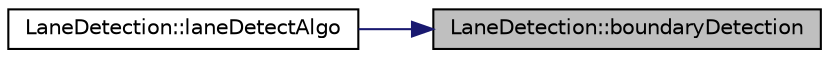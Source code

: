 digraph "LaneDetection::boundaryDetection"
{
 // LATEX_PDF_SIZE
  edge [fontname="Helvetica",fontsize="10",labelfontname="Helvetica",labelfontsize="10"];
  node [fontname="Helvetica",fontsize="10",shape=record];
  rankdir="RL";
  Node1 [label="LaneDetection::boundaryDetection",height=0.2,width=0.4,color="black", fillcolor="grey75", style="filled", fontcolor="black",tooltip="Identify's the starting position of the lanes in the current frame."];
  Node1 -> Node2 [dir="back",color="midnightblue",fontsize="10",style="solid",fontname="Helvetica"];
  Node2 [label="LaneDetection::laneDetectAlgo",height=0.2,width=0.4,color="black", fillcolor="white", style="filled",URL="$class_lane_detection.html#a0f67f11589b578831c55018f374ee354",tooltip="Main function executing the preprocessing routine and calling necessary functions for detecting lanes..."];
}

